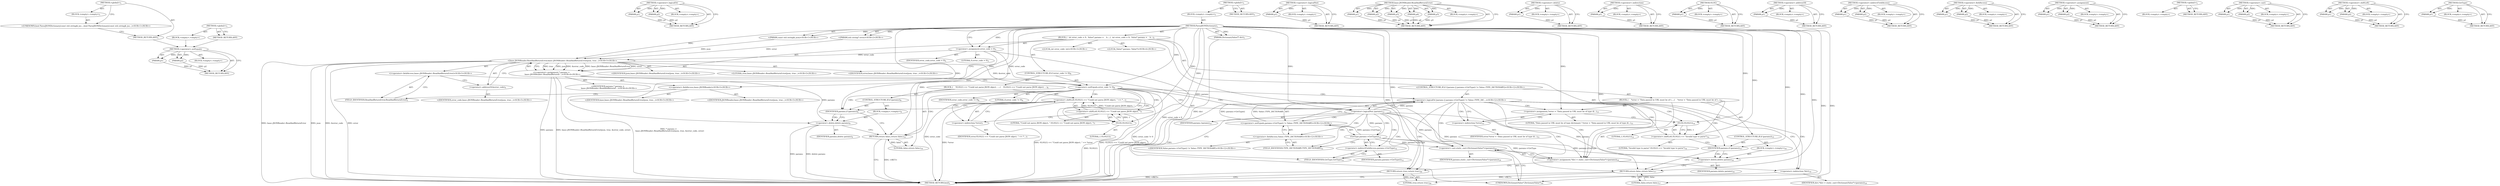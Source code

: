 digraph "&lt;global&gt;" {
vulnerable_143 [label=<(METHOD,&lt;operator&gt;.notEquals)>];
vulnerable_144 [label=<(PARAM,p1)>];
vulnerable_145 [label=<(PARAM,p2)>];
vulnerable_146 [label=<(BLOCK,&lt;empty&gt;,&lt;empty&gt;)>];
vulnerable_147 [label=<(METHOD_RETURN,ANY)>];
vulnerable_165 [label=<(METHOD,&lt;operator&gt;.logicalOr)>];
vulnerable_166 [label=<(PARAM,p1)>];
vulnerable_167 [label=<(PARAM,p2)>];
vulnerable_168 [label=<(BLOCK,&lt;empty&gt;,&lt;empty&gt;)>];
vulnerable_169 [label=<(METHOD_RETURN,ANY)>];
vulnerable_6 [label=<(METHOD,&lt;global&gt;)<SUB>1</SUB>>];
vulnerable_7 [label=<(BLOCK,&lt;empty&gt;,&lt;empty&gt;)<SUB>1</SUB>>];
vulnerable_8 [label=<(METHOD,ParseJSONDictionary)<SUB>1</SUB>>];
vulnerable_9 [label="<(PARAM,const std::string&amp; json)<SUB>1</SUB>>"];
vulnerable_10 [label=<(PARAM,DictionaryValue** dict)<SUB>1</SUB>>];
vulnerable_11 [label="<(PARAM,std::string* error)<SUB>2</SUB>>"];
vulnerable_12 [label=<(BLOCK,{
  int error_code = 0;
  Value* params =
    b...,{
  int error_code = 0;
  Value* params =
    b...)<SUB>2</SUB>>];
vulnerable_13 [label="<(LOCAL,int error_code: int)<SUB>3</SUB>>"];
vulnerable_14 [label=<(&lt;operator&gt;.assignment,error_code = 0)<SUB>3</SUB>>];
vulnerable_15 [label=<(IDENTIFIER,error_code,error_code = 0)<SUB>3</SUB>>];
vulnerable_16 [label=<(LITERAL,0,error_code = 0)<SUB>3</SUB>>];
vulnerable_17 [label="<(LOCAL,Value* params: Value*)<SUB>4</SUB>>"];
vulnerable_18 [label="<(&lt;operator&gt;.assignment,* params =
    base::JSONReader::ReadAndReturnE...)<SUB>4</SUB>>"];
vulnerable_19 [label="<(IDENTIFIER,params,* params =
    base::JSONReader::ReadAndReturnE...)<SUB>4</SUB>>"];
vulnerable_20 [label="<(base.JSONReader.ReadAndReturnError,base::JSONReader::ReadAndReturnError(json, true...)<SUB>5</SUB>>"];
vulnerable_21 [label="<(&lt;operator&gt;.fieldAccess,base::JSONReader::ReadAndReturnError)<SUB>5</SUB>>"];
vulnerable_22 [label="<(&lt;operator&gt;.fieldAccess,base::JSONReader)<SUB>5</SUB>>"];
vulnerable_23 [label="<(IDENTIFIER,base,base::JSONReader::ReadAndReturnError(json, true...)<SUB>5</SUB>>"];
vulnerable_24 [label="<(IDENTIFIER,JSONReader,base::JSONReader::ReadAndReturnError(json, true...)<SUB>5</SUB>>"];
vulnerable_25 [label=<(FIELD_IDENTIFIER,ReadAndReturnError,ReadAndReturnError)<SUB>5</SUB>>];
vulnerable_26 [label="<(IDENTIFIER,json,base::JSONReader::ReadAndReturnError(json, true...)<SUB>5</SUB>>"];
vulnerable_27 [label="<(LITERAL,true,base::JSONReader::ReadAndReturnError(json, true...)<SUB>5</SUB>>"];
vulnerable_28 [label=<(&lt;operator&gt;.addressOf,&amp;error_code)<SUB>5</SUB>>];
vulnerable_29 [label="<(IDENTIFIER,error_code,base::JSONReader::ReadAndReturnError(json, true...)<SUB>5</SUB>>"];
vulnerable_30 [label="<(IDENTIFIER,error,base::JSONReader::ReadAndReturnError(json, true...)<SUB>5</SUB>>"];
vulnerable_31 [label=<(CONTROL_STRUCTURE,IF,if (error_code != 0))<SUB>6</SUB>>];
vulnerable_32 [label=<(&lt;operator&gt;.notEquals,error_code != 0)<SUB>6</SUB>>];
vulnerable_33 [label=<(IDENTIFIER,error_code,error_code != 0)<SUB>6</SUB>>];
vulnerable_34 [label=<(LITERAL,0,error_code != 0)<SUB>6</SUB>>];
vulnerable_35 [label=<(BLOCK,{
    VLOG(1) &lt;&lt; &quot;Could not parse JSON object, ...,{
    VLOG(1) &lt;&lt; &quot;Could not parse JSON object, ...)<SUB>6</SUB>>];
vulnerable_36 [label=<(&lt;operator&gt;.shiftLeft,VLOG(1) &lt;&lt; &quot;Could not parse JSON object, &quot; &lt;&lt; *...)<SUB>7</SUB>>];
vulnerable_37 [label=<(&lt;operator&gt;.shiftLeft,VLOG(1) &lt;&lt; &quot;Could not parse JSON object, &quot;)<SUB>7</SUB>>];
vulnerable_38 [label=<(VLOG,VLOG(1))<SUB>7</SUB>>];
vulnerable_39 [label=<(LITERAL,1,VLOG(1))<SUB>7</SUB>>];
vulnerable_40 [label=<(LITERAL,&quot;Could not parse JSON object, &quot;,VLOG(1) &lt;&lt; &quot;Could not parse JSON object, &quot;)<SUB>7</SUB>>];
vulnerable_41 [label=<(&lt;operator&gt;.indirection,*error)<SUB>7</SUB>>];
vulnerable_42 [label=<(IDENTIFIER,error,VLOG(1) &lt;&lt; &quot;Could not parse JSON object, &quot; &lt;&lt; *...)<SUB>7</SUB>>];
vulnerable_43 [label=<(CONTROL_STRUCTURE,IF,if (params))<SUB>8</SUB>>];
vulnerable_44 [label=<(IDENTIFIER,params,if (params))<SUB>8</SUB>>];
vulnerable_45 [label=<(BLOCK,&lt;empty&gt;,&lt;empty&gt;)<SUB>9</SUB>>];
vulnerable_46 [label=<(&lt;operator&gt;.delete,delete params)<SUB>9</SUB>>];
vulnerable_47 [label=<(IDENTIFIER,params,delete params)<SUB>9</SUB>>];
vulnerable_48 [label=<(RETURN,return false;,return false;)<SUB>10</SUB>>];
vulnerable_49 [label=<(LITERAL,false,return false;)<SUB>10</SUB>>];
vulnerable_50 [label="<(CONTROL_STRUCTURE,IF,if (!params || params-&gt;GetType() != Value::TYPE_DICTIONARY))<SUB>12</SUB>>"];
vulnerable_51 [label="<(&lt;operator&gt;.logicalOr,!params || params-&gt;GetType() != Value::TYPE_DIC...)<SUB>12</SUB>>"];
vulnerable_52 [label=<(&lt;operator&gt;.logicalNot,!params)<SUB>12</SUB>>];
vulnerable_53 [label=<(IDENTIFIER,params,!params)<SUB>12</SUB>>];
vulnerable_54 [label="<(&lt;operator&gt;.notEquals,params-&gt;GetType() != Value::TYPE_DICTIONARY)<SUB>12</SUB>>"];
vulnerable_55 [label=<(GetType,params-&gt;GetType())<SUB>12</SUB>>];
vulnerable_56 [label=<(&lt;operator&gt;.indirectFieldAccess,params-&gt;GetType)<SUB>12</SUB>>];
vulnerable_57 [label=<(IDENTIFIER,params,params-&gt;GetType())<SUB>12</SUB>>];
vulnerable_58 [label=<(FIELD_IDENTIFIER,GetType,GetType)<SUB>12</SUB>>];
vulnerable_59 [label="<(&lt;operator&gt;.fieldAccess,Value::TYPE_DICTIONARY)<SUB>12</SUB>>"];
vulnerable_60 [label="<(IDENTIFIER,Value,params-&gt;GetType() != Value::TYPE_DICTIONARY)<SUB>12</SUB>>"];
vulnerable_61 [label=<(FIELD_IDENTIFIER,TYPE_DICTIONARY,TYPE_DICTIONARY)<SUB>12</SUB>>];
vulnerable_62 [label=<(BLOCK,{
    *error = &quot;Data passed in URL must be of t...,{
    *error = &quot;Data passed in URL must be of t...)<SUB>12</SUB>>];
vulnerable_63 [label=<(&lt;operator&gt;.assignment,*error = &quot;Data passed in URL must be of type di...)<SUB>13</SUB>>];
vulnerable_64 [label=<(&lt;operator&gt;.indirection,*error)<SUB>13</SUB>>];
vulnerable_65 [label=<(IDENTIFIER,error,*error = &quot;Data passed in URL must be of type di...)<SUB>13</SUB>>];
vulnerable_66 [label=<(LITERAL,&quot;Data passed in URL must be of type dictionary.&quot;,*error = &quot;Data passed in URL must be of type di...)<SUB>13</SUB>>];
vulnerable_67 [label=<(&lt;operator&gt;.shiftLeft,VLOG(1) &lt;&lt; &quot;Invalid type to parse&quot;)<SUB>14</SUB>>];
vulnerable_68 [label=<(VLOG,VLOG(1))<SUB>14</SUB>>];
vulnerable_69 [label=<(LITERAL,1,VLOG(1))<SUB>14</SUB>>];
vulnerable_70 [label=<(LITERAL,&quot;Invalid type to parse&quot;,VLOG(1) &lt;&lt; &quot;Invalid type to parse&quot;)<SUB>14</SUB>>];
vulnerable_71 [label=<(CONTROL_STRUCTURE,IF,if (params))<SUB>15</SUB>>];
vulnerable_72 [label=<(IDENTIFIER,params,if (params))<SUB>15</SUB>>];
vulnerable_73 [label=<(BLOCK,&lt;empty&gt;,&lt;empty&gt;)<SUB>16</SUB>>];
vulnerable_74 [label=<(&lt;operator&gt;.delete,delete params)<SUB>16</SUB>>];
vulnerable_75 [label=<(IDENTIFIER,params,delete params)<SUB>16</SUB>>];
vulnerable_76 [label=<(RETURN,return false;,return false;)<SUB>17</SUB>>];
vulnerable_77 [label=<(LITERAL,false,return false;)<SUB>17</SUB>>];
vulnerable_78 [label=<(&lt;operator&gt;.assignment,*dict = static_cast&lt;DictionaryValue*&gt;(params))<SUB>19</SUB>>];
vulnerable_79 [label=<(&lt;operator&gt;.indirection,*dict)<SUB>19</SUB>>];
vulnerable_80 [label=<(IDENTIFIER,dict,*dict = static_cast&lt;DictionaryValue*&gt;(params))<SUB>19</SUB>>];
vulnerable_81 [label=<(&lt;operator&gt;.cast,static_cast&lt;DictionaryValue*&gt;(params))<SUB>19</SUB>>];
vulnerable_82 [label=<(UNKNOWN,DictionaryValue*,DictionaryValue*)<SUB>19</SUB>>];
vulnerable_83 [label=<(IDENTIFIER,params,static_cast&lt;DictionaryValue*&gt;(params))<SUB>19</SUB>>];
vulnerable_84 [label=<(RETURN,return true;,return true;)<SUB>20</SUB>>];
vulnerable_85 [label=<(LITERAL,true,return true;)<SUB>20</SUB>>];
vulnerable_86 [label=<(METHOD_RETURN,bool)<SUB>1</SUB>>];
vulnerable_88 [label=<(METHOD_RETURN,ANY)<SUB>1</SUB>>];
vulnerable_170 [label=<(METHOD,&lt;operator&gt;.logicalNot)>];
vulnerable_171 [label=<(PARAM,p1)>];
vulnerable_172 [label=<(BLOCK,&lt;empty&gt;,&lt;empty&gt;)>];
vulnerable_173 [label=<(METHOD_RETURN,ANY)>];
vulnerable_126 [label=<(METHOD,base.JSONReader.ReadAndReturnError)>];
vulnerable_127 [label=<(PARAM,p1)>];
vulnerable_128 [label=<(PARAM,p2)>];
vulnerable_129 [label=<(PARAM,p3)>];
vulnerable_130 [label=<(PARAM,p4)>];
vulnerable_131 [label=<(PARAM,p5)>];
vulnerable_132 [label=<(BLOCK,&lt;empty&gt;,&lt;empty&gt;)>];
vulnerable_133 [label=<(METHOD_RETURN,ANY)>];
vulnerable_161 [label=<(METHOD,&lt;operator&gt;.delete)>];
vulnerable_162 [label=<(PARAM,p1)>];
vulnerable_163 [label=<(BLOCK,&lt;empty&gt;,&lt;empty&gt;)>];
vulnerable_164 [label=<(METHOD_RETURN,ANY)>];
vulnerable_157 [label=<(METHOD,&lt;operator&gt;.indirection)>];
vulnerable_158 [label=<(PARAM,p1)>];
vulnerable_159 [label=<(BLOCK,&lt;empty&gt;,&lt;empty&gt;)>];
vulnerable_160 [label=<(METHOD_RETURN,ANY)>];
vulnerable_153 [label=<(METHOD,VLOG)>];
vulnerable_154 [label=<(PARAM,p1)>];
vulnerable_155 [label=<(BLOCK,&lt;empty&gt;,&lt;empty&gt;)>];
vulnerable_156 [label=<(METHOD_RETURN,ANY)>];
vulnerable_139 [label=<(METHOD,&lt;operator&gt;.addressOf)>];
vulnerable_140 [label=<(PARAM,p1)>];
vulnerable_141 [label=<(BLOCK,&lt;empty&gt;,&lt;empty&gt;)>];
vulnerable_142 [label=<(METHOD_RETURN,ANY)>];
vulnerable_178 [label=<(METHOD,&lt;operator&gt;.indirectFieldAccess)>];
vulnerable_179 [label=<(PARAM,p1)>];
vulnerable_180 [label=<(PARAM,p2)>];
vulnerable_181 [label=<(BLOCK,&lt;empty&gt;,&lt;empty&gt;)>];
vulnerable_182 [label=<(METHOD_RETURN,ANY)>];
vulnerable_134 [label=<(METHOD,&lt;operator&gt;.fieldAccess)>];
vulnerable_135 [label=<(PARAM,p1)>];
vulnerable_136 [label=<(PARAM,p2)>];
vulnerable_137 [label=<(BLOCK,&lt;empty&gt;,&lt;empty&gt;)>];
vulnerable_138 [label=<(METHOD_RETURN,ANY)>];
vulnerable_121 [label=<(METHOD,&lt;operator&gt;.assignment)>];
vulnerable_122 [label=<(PARAM,p1)>];
vulnerable_123 [label=<(PARAM,p2)>];
vulnerable_124 [label=<(BLOCK,&lt;empty&gt;,&lt;empty&gt;)>];
vulnerable_125 [label=<(METHOD_RETURN,ANY)>];
vulnerable_115 [label=<(METHOD,&lt;global&gt;)<SUB>1</SUB>>];
vulnerable_116 [label=<(BLOCK,&lt;empty&gt;,&lt;empty&gt;)>];
vulnerable_117 [label=<(METHOD_RETURN,ANY)>];
vulnerable_183 [label=<(METHOD,&lt;operator&gt;.cast)>];
vulnerable_184 [label=<(PARAM,p1)>];
vulnerable_185 [label=<(PARAM,p2)>];
vulnerable_186 [label=<(BLOCK,&lt;empty&gt;,&lt;empty&gt;)>];
vulnerable_187 [label=<(METHOD_RETURN,ANY)>];
vulnerable_148 [label=<(METHOD,&lt;operator&gt;.shiftLeft)>];
vulnerable_149 [label=<(PARAM,p1)>];
vulnerable_150 [label=<(PARAM,p2)>];
vulnerable_151 [label=<(BLOCK,&lt;empty&gt;,&lt;empty&gt;)>];
vulnerable_152 [label=<(METHOD_RETURN,ANY)>];
vulnerable_174 [label=<(METHOD,GetType)>];
vulnerable_175 [label=<(PARAM,p1)>];
vulnerable_176 [label=<(BLOCK,&lt;empty&gt;,&lt;empty&gt;)>];
vulnerable_177 [label=<(METHOD_RETURN,ANY)>];
fixed_6 [label=<(METHOD,&lt;global&gt;)<SUB>1</SUB>>];
fixed_7 [label=<(BLOCK,&lt;empty&gt;,&lt;empty&gt;)<SUB>1</SUB>>];
fixed_8 [label="<(UNKNOWN,bool ParseJSONDictionary(const std::string&amp; jso...,bool ParseJSONDictionary(const std::string&amp; jso...)<SUB>1</SUB>>"];
fixed_9 [label=<(METHOD_RETURN,ANY)<SUB>1</SUB>>];
fixed_14 [label=<(METHOD,&lt;global&gt;)<SUB>1</SUB>>];
fixed_15 [label=<(BLOCK,&lt;empty&gt;,&lt;empty&gt;)>];
fixed_16 [label=<(METHOD_RETURN,ANY)>];
vulnerable_143 -> vulnerable_144  [key=0, label="AST: "];
vulnerable_143 -> vulnerable_144  [key=1, label="DDG: "];
vulnerable_143 -> vulnerable_146  [key=0, label="AST: "];
vulnerable_143 -> vulnerable_145  [key=0, label="AST: "];
vulnerable_143 -> vulnerable_145  [key=1, label="DDG: "];
vulnerable_143 -> vulnerable_147  [key=0, label="AST: "];
vulnerable_143 -> vulnerable_147  [key=1, label="CFG: "];
vulnerable_144 -> vulnerable_147  [key=0, label="DDG: p1"];
vulnerable_145 -> vulnerable_147  [key=0, label="DDG: p2"];
vulnerable_165 -> vulnerable_166  [key=0, label="AST: "];
vulnerable_165 -> vulnerable_166  [key=1, label="DDG: "];
vulnerable_165 -> vulnerable_168  [key=0, label="AST: "];
vulnerable_165 -> vulnerable_167  [key=0, label="AST: "];
vulnerable_165 -> vulnerable_167  [key=1, label="DDG: "];
vulnerable_165 -> vulnerable_169  [key=0, label="AST: "];
vulnerable_165 -> vulnerable_169  [key=1, label="CFG: "];
vulnerable_166 -> vulnerable_169  [key=0, label="DDG: p1"];
vulnerable_167 -> vulnerable_169  [key=0, label="DDG: p2"];
vulnerable_6 -> vulnerable_7  [key=0, label="AST: "];
vulnerable_6 -> vulnerable_88  [key=0, label="AST: "];
vulnerable_6 -> vulnerable_88  [key=1, label="CFG: "];
vulnerable_7 -> vulnerable_8  [key=0, label="AST: "];
vulnerable_8 -> vulnerable_9  [key=0, label="AST: "];
vulnerable_8 -> vulnerable_9  [key=1, label="DDG: "];
vulnerable_8 -> vulnerable_10  [key=0, label="AST: "];
vulnerable_8 -> vulnerable_10  [key=1, label="DDG: "];
vulnerable_8 -> vulnerable_11  [key=0, label="AST: "];
vulnerable_8 -> vulnerable_11  [key=1, label="DDG: "];
vulnerable_8 -> vulnerable_12  [key=0, label="AST: "];
vulnerable_8 -> vulnerable_86  [key=0, label="AST: "];
vulnerable_8 -> vulnerable_14  [key=0, label="CFG: "];
vulnerable_8 -> vulnerable_14  [key=1, label="DDG: "];
vulnerable_8 -> vulnerable_78  [key=0, label="DDG: "];
vulnerable_8 -> vulnerable_84  [key=0, label="DDG: "];
vulnerable_8 -> vulnerable_85  [key=0, label="DDG: "];
vulnerable_8 -> vulnerable_20  [key=0, label="DDG: "];
vulnerable_8 -> vulnerable_32  [key=0, label="DDG: "];
vulnerable_8 -> vulnerable_48  [key=0, label="DDG: "];
vulnerable_8 -> vulnerable_63  [key=0, label="DDG: "];
vulnerable_8 -> vulnerable_76  [key=0, label="DDG: "];
vulnerable_8 -> vulnerable_81  [key=0, label="DDG: "];
vulnerable_8 -> vulnerable_44  [key=0, label="DDG: "];
vulnerable_8 -> vulnerable_49  [key=0, label="DDG: "];
vulnerable_8 -> vulnerable_52  [key=0, label="DDG: "];
vulnerable_8 -> vulnerable_67  [key=0, label="DDG: "];
vulnerable_8 -> vulnerable_72  [key=0, label="DDG: "];
vulnerable_8 -> vulnerable_77  [key=0, label="DDG: "];
vulnerable_8 -> vulnerable_37  [key=0, label="DDG: "];
vulnerable_8 -> vulnerable_68  [key=0, label="DDG: "];
vulnerable_8 -> vulnerable_38  [key=0, label="DDG: "];
vulnerable_8 -> vulnerable_46  [key=0, label="DDG: "];
vulnerable_8 -> vulnerable_74  [key=0, label="DDG: "];
vulnerable_9 -> vulnerable_20  [key=0, label="DDG: json"];
vulnerable_10 -> vulnerable_86  [key=0, label="DDG: dict"];
vulnerable_11 -> vulnerable_20  [key=0, label="DDG: error"];
vulnerable_12 -> vulnerable_13  [key=0, label="AST: "];
vulnerable_12 -> vulnerable_14  [key=0, label="AST: "];
vulnerable_12 -> vulnerable_17  [key=0, label="AST: "];
vulnerable_12 -> vulnerable_18  [key=0, label="AST: "];
vulnerable_12 -> vulnerable_31  [key=0, label="AST: "];
vulnerable_12 -> vulnerable_50  [key=0, label="AST: "];
vulnerable_12 -> vulnerable_78  [key=0, label="AST: "];
vulnerable_12 -> vulnerable_84  [key=0, label="AST: "];
vulnerable_14 -> vulnerable_15  [key=0, label="AST: "];
vulnerable_14 -> vulnerable_16  [key=0, label="AST: "];
vulnerable_14 -> vulnerable_22  [key=0, label="CFG: "];
vulnerable_14 -> vulnerable_86  [key=0, label="DDG: error_code = 0"];
vulnerable_14 -> vulnerable_20  [key=0, label="DDG: error_code"];
vulnerable_14 -> vulnerable_32  [key=0, label="DDG: error_code"];
vulnerable_18 -> vulnerable_19  [key=0, label="AST: "];
vulnerable_18 -> vulnerable_20  [key=0, label="AST: "];
vulnerable_18 -> vulnerable_32  [key=0, label="CFG: "];
vulnerable_18 -> vulnerable_86  [key=0, label="DDG: params"];
vulnerable_18 -> vulnerable_86  [key=1, label="DDG: base::JSONReader::ReadAndReturnError(json, true, &amp;error_code, error)"];
vulnerable_18 -> vulnerable_86  [key=2, label="DDG: * params =
    base::JSONReader::ReadAndReturnError(json, true, &amp;error_code, error)"];
vulnerable_18 -> vulnerable_52  [key=0, label="DDG: params"];
vulnerable_18 -> vulnerable_46  [key=0, label="DDG: params"];
vulnerable_20 -> vulnerable_21  [key=0, label="AST: "];
vulnerable_20 -> vulnerable_26  [key=0, label="AST: "];
vulnerable_20 -> vulnerable_27  [key=0, label="AST: "];
vulnerable_20 -> vulnerable_28  [key=0, label="AST: "];
vulnerable_20 -> vulnerable_30  [key=0, label="AST: "];
vulnerable_20 -> vulnerable_18  [key=0, label="CFG: "];
vulnerable_20 -> vulnerable_18  [key=1, label="DDG: true"];
vulnerable_20 -> vulnerable_18  [key=2, label="DDG: json"];
vulnerable_20 -> vulnerable_18  [key=3, label="DDG: &amp;error_code"];
vulnerable_20 -> vulnerable_18  [key=4, label="DDG: base::JSONReader::ReadAndReturnError"];
vulnerable_20 -> vulnerable_18  [key=5, label="DDG: error"];
vulnerable_20 -> vulnerable_86  [key=0, label="DDG: base::JSONReader::ReadAndReturnError"];
vulnerable_20 -> vulnerable_86  [key=1, label="DDG: json"];
vulnerable_20 -> vulnerable_86  [key=2, label="DDG: &amp;error_code"];
vulnerable_20 -> vulnerable_86  [key=3, label="DDG: error"];
vulnerable_20 -> vulnerable_32  [key=0, label="DDG: &amp;error_code"];
vulnerable_21 -> vulnerable_22  [key=0, label="AST: "];
vulnerable_21 -> vulnerable_25  [key=0, label="AST: "];
vulnerable_21 -> vulnerable_28  [key=0, label="CFG: "];
vulnerable_22 -> vulnerable_23  [key=0, label="AST: "];
vulnerable_22 -> vulnerable_24  [key=0, label="AST: "];
vulnerable_22 -> vulnerable_25  [key=0, label="CFG: "];
vulnerable_25 -> vulnerable_21  [key=0, label="CFG: "];
vulnerable_28 -> vulnerable_29  [key=0, label="AST: "];
vulnerable_28 -> vulnerable_20  [key=0, label="CFG: "];
vulnerable_31 -> vulnerable_32  [key=0, label="AST: "];
vulnerable_31 -> vulnerable_35  [key=0, label="AST: "];
vulnerable_32 -> vulnerable_33  [key=0, label="AST: "];
vulnerable_32 -> vulnerable_34  [key=0, label="AST: "];
vulnerable_32 -> vulnerable_38  [key=0, label="CFG: "];
vulnerable_32 -> vulnerable_38  [key=1, label="CDG: "];
vulnerable_32 -> vulnerable_52  [key=0, label="CFG: "];
vulnerable_32 -> vulnerable_52  [key=1, label="CDG: "];
vulnerable_32 -> vulnerable_86  [key=0, label="DDG: error_code"];
vulnerable_32 -> vulnerable_86  [key=1, label="DDG: error_code != 0"];
vulnerable_32 -> vulnerable_48  [key=0, label="CDG: "];
vulnerable_32 -> vulnerable_51  [key=0, label="CDG: "];
vulnerable_32 -> vulnerable_36  [key=0, label="CDG: "];
vulnerable_32 -> vulnerable_37  [key=0, label="CDG: "];
vulnerable_32 -> vulnerable_41  [key=0, label="CDG: "];
vulnerable_32 -> vulnerable_44  [key=0, label="CDG: "];
vulnerable_35 -> vulnerable_36  [key=0, label="AST: "];
vulnerable_35 -> vulnerable_43  [key=0, label="AST: "];
vulnerable_35 -> vulnerable_48  [key=0, label="AST: "];
vulnerable_36 -> vulnerable_37  [key=0, label="AST: "];
vulnerable_36 -> vulnerable_41  [key=0, label="AST: "];
vulnerable_36 -> vulnerable_44  [key=0, label="CFG: "];
vulnerable_36 -> vulnerable_86  [key=0, label="DDG: VLOG(1) &lt;&lt; &quot;Could not parse JSON object, &quot;"];
vulnerable_36 -> vulnerable_86  [key=1, label="DDG: *error"];
vulnerable_36 -> vulnerable_86  [key=2, label="DDG: VLOG(1) &lt;&lt; &quot;Could not parse JSON object, &quot; &lt;&lt; *error"];
vulnerable_37 -> vulnerable_38  [key=0, label="AST: "];
vulnerable_37 -> vulnerable_40  [key=0, label="AST: "];
vulnerable_37 -> vulnerable_41  [key=0, label="CFG: "];
vulnerable_37 -> vulnerable_86  [key=0, label="DDG: VLOG(1)"];
vulnerable_37 -> vulnerable_36  [key=0, label="DDG: VLOG(1)"];
vulnerable_37 -> vulnerable_36  [key=1, label="DDG: &quot;Could not parse JSON object, &quot;"];
vulnerable_38 -> vulnerable_39  [key=0, label="AST: "];
vulnerable_38 -> vulnerable_37  [key=0, label="CFG: "];
vulnerable_38 -> vulnerable_37  [key=1, label="DDG: 1"];
vulnerable_41 -> vulnerable_42  [key=0, label="AST: "];
vulnerable_41 -> vulnerable_36  [key=0, label="CFG: "];
vulnerable_43 -> vulnerable_44  [key=0, label="AST: "];
vulnerable_43 -> vulnerable_45  [key=0, label="AST: "];
vulnerable_44 -> vulnerable_46  [key=0, label="CFG: "];
vulnerable_44 -> vulnerable_46  [key=1, label="CDG: "];
vulnerable_44 -> vulnerable_48  [key=0, label="CFG: "];
vulnerable_45 -> vulnerable_46  [key=0, label="AST: "];
vulnerable_46 -> vulnerable_47  [key=0, label="AST: "];
vulnerable_46 -> vulnerable_48  [key=0, label="CFG: "];
vulnerable_46 -> vulnerable_86  [key=0, label="DDG: params"];
vulnerable_46 -> vulnerable_86  [key=1, label="DDG: delete params"];
vulnerable_48 -> vulnerable_49  [key=0, label="AST: "];
vulnerable_48 -> vulnerable_86  [key=0, label="CFG: "];
vulnerable_48 -> vulnerable_86  [key=1, label="DDG: &lt;RET&gt;"];
vulnerable_49 -> vulnerable_48  [key=0, label="DDG: false"];
vulnerable_50 -> vulnerable_51  [key=0, label="AST: "];
vulnerable_50 -> vulnerable_62  [key=0, label="AST: "];
vulnerable_51 -> vulnerable_52  [key=0, label="AST: "];
vulnerable_51 -> vulnerable_54  [key=0, label="AST: "];
vulnerable_51 -> vulnerable_64  [key=0, label="CFG: "];
vulnerable_51 -> vulnerable_64  [key=1, label="CDG: "];
vulnerable_51 -> vulnerable_79  [key=0, label="CFG: "];
vulnerable_51 -> vulnerable_79  [key=1, label="CDG: "];
vulnerable_51 -> vulnerable_68  [key=0, label="CDG: "];
vulnerable_51 -> vulnerable_81  [key=0, label="CDG: "];
vulnerable_51 -> vulnerable_84  [key=0, label="CDG: "];
vulnerable_51 -> vulnerable_72  [key=0, label="CDG: "];
vulnerable_51 -> vulnerable_67  [key=0, label="CDG: "];
vulnerable_51 -> vulnerable_63  [key=0, label="CDG: "];
vulnerable_51 -> vulnerable_76  [key=0, label="CDG: "];
vulnerable_51 -> vulnerable_82  [key=0, label="CDG: "];
vulnerable_51 -> vulnerable_78  [key=0, label="CDG: "];
vulnerable_52 -> vulnerable_53  [key=0, label="AST: "];
vulnerable_52 -> vulnerable_51  [key=0, label="CFG: "];
vulnerable_52 -> vulnerable_51  [key=1, label="DDG: params"];
vulnerable_52 -> vulnerable_58  [key=0, label="CFG: "];
vulnerable_52 -> vulnerable_58  [key=1, label="CDG: "];
vulnerable_52 -> vulnerable_78  [key=0, label="DDG: params"];
vulnerable_52 -> vulnerable_81  [key=0, label="DDG: params"];
vulnerable_52 -> vulnerable_55  [key=0, label="DDG: params"];
vulnerable_52 -> vulnerable_55  [key=1, label="CDG: "];
vulnerable_52 -> vulnerable_74  [key=0, label="DDG: params"];
vulnerable_52 -> vulnerable_61  [key=0, label="CDG: "];
vulnerable_52 -> vulnerable_56  [key=0, label="CDG: "];
vulnerable_52 -> vulnerable_59  [key=0, label="CDG: "];
vulnerable_52 -> vulnerable_54  [key=0, label="CDG: "];
vulnerable_54 -> vulnerable_55  [key=0, label="AST: "];
vulnerable_54 -> vulnerable_59  [key=0, label="AST: "];
vulnerable_54 -> vulnerable_51  [key=0, label="CFG: "];
vulnerable_54 -> vulnerable_51  [key=1, label="DDG: params-&gt;GetType()"];
vulnerable_54 -> vulnerable_51  [key=2, label="DDG: Value::TYPE_DICTIONARY"];
vulnerable_55 -> vulnerable_56  [key=0, label="AST: "];
vulnerable_55 -> vulnerable_61  [key=0, label="CFG: "];
vulnerable_55 -> vulnerable_78  [key=0, label="DDG: params-&gt;GetType"];
vulnerable_55 -> vulnerable_81  [key=0, label="DDG: params-&gt;GetType"];
vulnerable_55 -> vulnerable_54  [key=0, label="DDG: params-&gt;GetType"];
vulnerable_55 -> vulnerable_74  [key=0, label="DDG: params-&gt;GetType"];
vulnerable_56 -> vulnerable_57  [key=0, label="AST: "];
vulnerable_56 -> vulnerable_58  [key=0, label="AST: "];
vulnerable_56 -> vulnerable_55  [key=0, label="CFG: "];
vulnerable_58 -> vulnerable_56  [key=0, label="CFG: "];
vulnerable_59 -> vulnerable_60  [key=0, label="AST: "];
vulnerable_59 -> vulnerable_61  [key=0, label="AST: "];
vulnerable_59 -> vulnerable_54  [key=0, label="CFG: "];
vulnerable_61 -> vulnerable_59  [key=0, label="CFG: "];
vulnerable_62 -> vulnerable_63  [key=0, label="AST: "];
vulnerable_62 -> vulnerable_67  [key=0, label="AST: "];
vulnerable_62 -> vulnerable_71  [key=0, label="AST: "];
vulnerable_62 -> vulnerable_76  [key=0, label="AST: "];
vulnerable_63 -> vulnerable_64  [key=0, label="AST: "];
vulnerable_63 -> vulnerable_66  [key=0, label="AST: "];
vulnerable_63 -> vulnerable_68  [key=0, label="CFG: "];
vulnerable_64 -> vulnerable_65  [key=0, label="AST: "];
vulnerable_64 -> vulnerable_63  [key=0, label="CFG: "];
vulnerable_67 -> vulnerable_68  [key=0, label="AST: "];
vulnerable_67 -> vulnerable_70  [key=0, label="AST: "];
vulnerable_67 -> vulnerable_72  [key=0, label="CFG: "];
vulnerable_68 -> vulnerable_69  [key=0, label="AST: "];
vulnerable_68 -> vulnerable_67  [key=0, label="CFG: "];
vulnerable_68 -> vulnerable_67  [key=1, label="DDG: 1"];
vulnerable_71 -> vulnerable_72  [key=0, label="AST: "];
vulnerable_71 -> vulnerable_73  [key=0, label="AST: "];
vulnerable_72 -> vulnerable_74  [key=0, label="CFG: "];
vulnerable_72 -> vulnerable_74  [key=1, label="CDG: "];
vulnerable_72 -> vulnerable_76  [key=0, label="CFG: "];
vulnerable_73 -> vulnerable_74  [key=0, label="AST: "];
vulnerable_74 -> vulnerable_75  [key=0, label="AST: "];
vulnerable_74 -> vulnerable_76  [key=0, label="CFG: "];
vulnerable_76 -> vulnerable_77  [key=0, label="AST: "];
vulnerable_76 -> vulnerable_86  [key=0, label="CFG: "];
vulnerable_76 -> vulnerable_86  [key=1, label="DDG: &lt;RET&gt;"];
vulnerable_77 -> vulnerable_76  [key=0, label="DDG: false"];
vulnerable_78 -> vulnerable_79  [key=0, label="AST: "];
vulnerable_78 -> vulnerable_81  [key=0, label="AST: "];
vulnerable_78 -> vulnerable_84  [key=0, label="CFG: "];
vulnerable_79 -> vulnerable_80  [key=0, label="AST: "];
vulnerable_79 -> vulnerable_82  [key=0, label="CFG: "];
vulnerable_81 -> vulnerable_82  [key=0, label="AST: "];
vulnerable_81 -> vulnerable_83  [key=0, label="AST: "];
vulnerable_81 -> vulnerable_78  [key=0, label="CFG: "];
vulnerable_82 -> vulnerable_81  [key=0, label="CFG: "];
vulnerable_84 -> vulnerable_85  [key=0, label="AST: "];
vulnerable_84 -> vulnerable_86  [key=0, label="CFG: "];
vulnerable_84 -> vulnerable_86  [key=1, label="DDG: &lt;RET&gt;"];
vulnerable_85 -> vulnerable_84  [key=0, label="DDG: true"];
vulnerable_170 -> vulnerable_171  [key=0, label="AST: "];
vulnerable_170 -> vulnerable_171  [key=1, label="DDG: "];
vulnerable_170 -> vulnerable_172  [key=0, label="AST: "];
vulnerable_170 -> vulnerable_173  [key=0, label="AST: "];
vulnerable_170 -> vulnerable_173  [key=1, label="CFG: "];
vulnerable_171 -> vulnerable_173  [key=0, label="DDG: p1"];
vulnerable_126 -> vulnerable_127  [key=0, label="AST: "];
vulnerable_126 -> vulnerable_127  [key=1, label="DDG: "];
vulnerable_126 -> vulnerable_132  [key=0, label="AST: "];
vulnerable_126 -> vulnerable_128  [key=0, label="AST: "];
vulnerable_126 -> vulnerable_128  [key=1, label="DDG: "];
vulnerable_126 -> vulnerable_133  [key=0, label="AST: "];
vulnerable_126 -> vulnerable_133  [key=1, label="CFG: "];
vulnerable_126 -> vulnerable_129  [key=0, label="AST: "];
vulnerable_126 -> vulnerable_129  [key=1, label="DDG: "];
vulnerable_126 -> vulnerable_130  [key=0, label="AST: "];
vulnerable_126 -> vulnerable_130  [key=1, label="DDG: "];
vulnerable_126 -> vulnerable_131  [key=0, label="AST: "];
vulnerable_126 -> vulnerable_131  [key=1, label="DDG: "];
vulnerable_127 -> vulnerable_133  [key=0, label="DDG: p1"];
vulnerable_128 -> vulnerable_133  [key=0, label="DDG: p2"];
vulnerable_129 -> vulnerable_133  [key=0, label="DDG: p3"];
vulnerable_130 -> vulnerable_133  [key=0, label="DDG: p4"];
vulnerable_131 -> vulnerable_133  [key=0, label="DDG: p5"];
vulnerable_161 -> vulnerable_162  [key=0, label="AST: "];
vulnerable_161 -> vulnerable_162  [key=1, label="DDG: "];
vulnerable_161 -> vulnerable_163  [key=0, label="AST: "];
vulnerable_161 -> vulnerable_164  [key=0, label="AST: "];
vulnerable_161 -> vulnerable_164  [key=1, label="CFG: "];
vulnerable_162 -> vulnerable_164  [key=0, label="DDG: p1"];
vulnerable_157 -> vulnerable_158  [key=0, label="AST: "];
vulnerable_157 -> vulnerable_158  [key=1, label="DDG: "];
vulnerable_157 -> vulnerable_159  [key=0, label="AST: "];
vulnerable_157 -> vulnerable_160  [key=0, label="AST: "];
vulnerable_157 -> vulnerable_160  [key=1, label="CFG: "];
vulnerable_158 -> vulnerable_160  [key=0, label="DDG: p1"];
vulnerable_153 -> vulnerable_154  [key=0, label="AST: "];
vulnerable_153 -> vulnerable_154  [key=1, label="DDG: "];
vulnerable_153 -> vulnerable_155  [key=0, label="AST: "];
vulnerable_153 -> vulnerable_156  [key=0, label="AST: "];
vulnerable_153 -> vulnerable_156  [key=1, label="CFG: "];
vulnerable_154 -> vulnerable_156  [key=0, label="DDG: p1"];
vulnerable_139 -> vulnerable_140  [key=0, label="AST: "];
vulnerable_139 -> vulnerable_140  [key=1, label="DDG: "];
vulnerable_139 -> vulnerable_141  [key=0, label="AST: "];
vulnerable_139 -> vulnerable_142  [key=0, label="AST: "];
vulnerable_139 -> vulnerable_142  [key=1, label="CFG: "];
vulnerable_140 -> vulnerable_142  [key=0, label="DDG: p1"];
vulnerable_178 -> vulnerable_179  [key=0, label="AST: "];
vulnerable_178 -> vulnerable_179  [key=1, label="DDG: "];
vulnerable_178 -> vulnerable_181  [key=0, label="AST: "];
vulnerable_178 -> vulnerable_180  [key=0, label="AST: "];
vulnerable_178 -> vulnerable_180  [key=1, label="DDG: "];
vulnerable_178 -> vulnerable_182  [key=0, label="AST: "];
vulnerable_178 -> vulnerable_182  [key=1, label="CFG: "];
vulnerable_179 -> vulnerable_182  [key=0, label="DDG: p1"];
vulnerable_180 -> vulnerable_182  [key=0, label="DDG: p2"];
vulnerable_134 -> vulnerable_135  [key=0, label="AST: "];
vulnerable_134 -> vulnerable_135  [key=1, label="DDG: "];
vulnerable_134 -> vulnerable_137  [key=0, label="AST: "];
vulnerable_134 -> vulnerable_136  [key=0, label="AST: "];
vulnerable_134 -> vulnerable_136  [key=1, label="DDG: "];
vulnerable_134 -> vulnerable_138  [key=0, label="AST: "];
vulnerable_134 -> vulnerable_138  [key=1, label="CFG: "];
vulnerable_135 -> vulnerable_138  [key=0, label="DDG: p1"];
vulnerable_136 -> vulnerable_138  [key=0, label="DDG: p2"];
vulnerable_121 -> vulnerable_122  [key=0, label="AST: "];
vulnerable_121 -> vulnerable_122  [key=1, label="DDG: "];
vulnerable_121 -> vulnerable_124  [key=0, label="AST: "];
vulnerable_121 -> vulnerable_123  [key=0, label="AST: "];
vulnerable_121 -> vulnerable_123  [key=1, label="DDG: "];
vulnerable_121 -> vulnerable_125  [key=0, label="AST: "];
vulnerable_121 -> vulnerable_125  [key=1, label="CFG: "];
vulnerable_122 -> vulnerable_125  [key=0, label="DDG: p1"];
vulnerable_123 -> vulnerable_125  [key=0, label="DDG: p2"];
vulnerable_115 -> vulnerable_116  [key=0, label="AST: "];
vulnerable_115 -> vulnerable_117  [key=0, label="AST: "];
vulnerable_115 -> vulnerable_117  [key=1, label="CFG: "];
vulnerable_183 -> vulnerable_184  [key=0, label="AST: "];
vulnerable_183 -> vulnerable_184  [key=1, label="DDG: "];
vulnerable_183 -> vulnerable_186  [key=0, label="AST: "];
vulnerable_183 -> vulnerable_185  [key=0, label="AST: "];
vulnerable_183 -> vulnerable_185  [key=1, label="DDG: "];
vulnerable_183 -> vulnerable_187  [key=0, label="AST: "];
vulnerable_183 -> vulnerable_187  [key=1, label="CFG: "];
vulnerable_184 -> vulnerable_187  [key=0, label="DDG: p1"];
vulnerable_185 -> vulnerable_187  [key=0, label="DDG: p2"];
vulnerable_148 -> vulnerable_149  [key=0, label="AST: "];
vulnerable_148 -> vulnerable_149  [key=1, label="DDG: "];
vulnerable_148 -> vulnerable_151  [key=0, label="AST: "];
vulnerable_148 -> vulnerable_150  [key=0, label="AST: "];
vulnerable_148 -> vulnerable_150  [key=1, label="DDG: "];
vulnerable_148 -> vulnerable_152  [key=0, label="AST: "];
vulnerable_148 -> vulnerable_152  [key=1, label="CFG: "];
vulnerable_149 -> vulnerable_152  [key=0, label="DDG: p1"];
vulnerable_150 -> vulnerable_152  [key=0, label="DDG: p2"];
vulnerable_174 -> vulnerable_175  [key=0, label="AST: "];
vulnerable_174 -> vulnerable_175  [key=1, label="DDG: "];
vulnerable_174 -> vulnerable_176  [key=0, label="AST: "];
vulnerable_174 -> vulnerable_177  [key=0, label="AST: "];
vulnerable_174 -> vulnerable_177  [key=1, label="CFG: "];
vulnerable_175 -> vulnerable_177  [key=0, label="DDG: p1"];
fixed_6 -> fixed_7  [key=0, label="AST: "];
fixed_6 -> fixed_9  [key=0, label="AST: "];
fixed_6 -> fixed_8  [key=0, label="CFG: "];
fixed_7 -> fixed_8  [key=0, label="AST: "];
fixed_8 -> fixed_9  [key=0, label="CFG: "];
fixed_9 -> vulnerable_143  [key=0];
fixed_14 -> fixed_15  [key=0, label="AST: "];
fixed_14 -> fixed_16  [key=0, label="AST: "];
fixed_14 -> fixed_16  [key=1, label="CFG: "];
fixed_15 -> vulnerable_143  [key=0];
fixed_16 -> vulnerable_143  [key=0];
}
